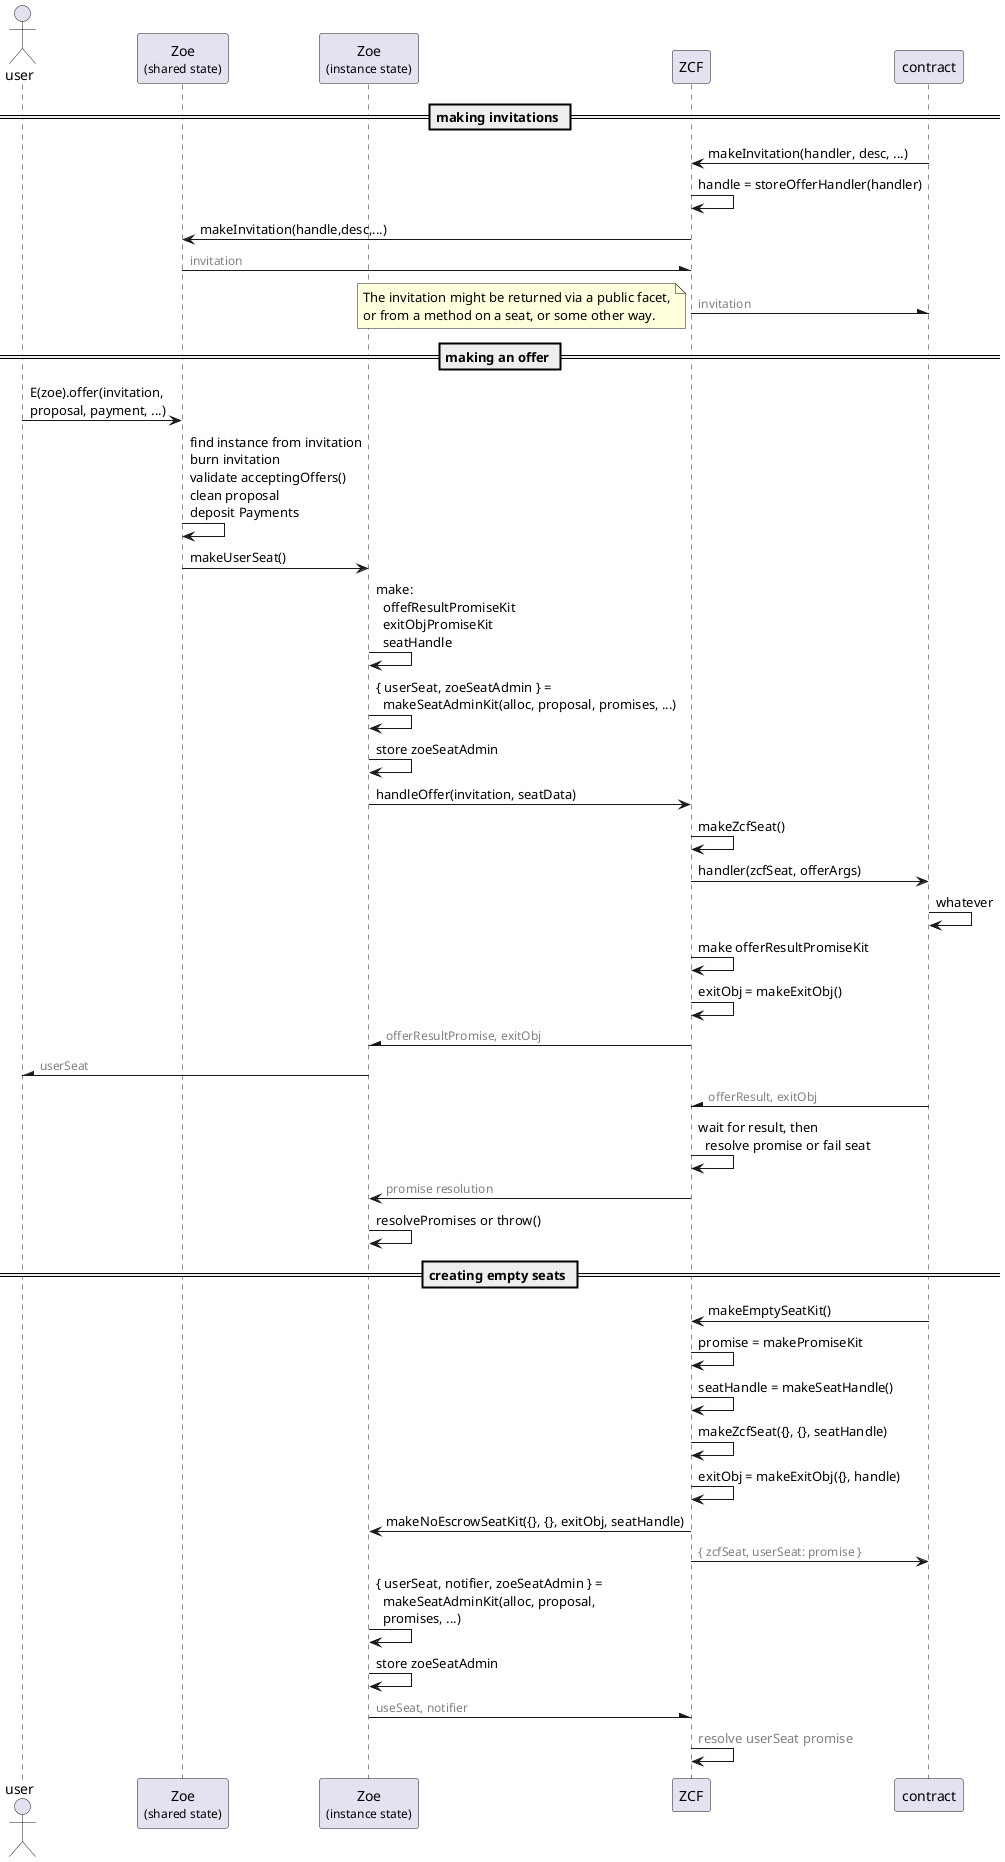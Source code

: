 @startuml Zoe/ZCF: Invitations, Offers, Seats

actor user
participant "Zoe\n<size:12>(shared state)" as Zoe
participant "Zoe\n<size:12>(instance state)" as ZoeInstance
participant ZCF
participant contract

== making invitations ==

contract -> ZCF : makeInvitation(handler, desc, ...)
ZCF -> ZCF : handle = storeOfferHandler(handler)
ZCF -> Zoe : makeInvitation(handle,desc,...)
ZCF /- Zoe : <font color=gray><size:12>invitation
contract /- ZCF : <font color=gray><size:12>invitation
note bottom
The invitation might be returned via a public facet,
or from a method on a seat, or some other way.
end note

== making an offer ==

user -> Zoe : E(zoe).offer(invitation,\nproposal, payment, ...)
Zoe -> Zoe : find instance from invitation\nburn invitation\nvalidate acceptingOffers()\nclean proposal\ndeposit Payments
Zoe -> ZoeInstance : makeUserSeat()
ZoeInstance -> ZoeInstance :make:\n  offefResultPromiseKit\n  exitObjPromiseKit\n  seatHandle
ZoeInstance -> ZoeInstance : { userSeat, zoeSeatAdmin } =\n  makeSeatAdminKit(alloc, proposal, promises, ...)
ZoeInstance -> ZoeInstance : store zoeSeatAdmin
ZoeInstance -> ZCF : handleOffer(invitation, seatData)
ZCF -> ZCF : makeZcfSeat()
ZCF -> contract : handler(zcfSeat, offerArgs)
contract -> contract : whatever
ZCF -> ZCF : make offerResultPromiseKit
ZCF -> ZCF : exitObj = makeExitObj()
ZoeInstance /- ZCF : <font color=gray><size:12>offerResultPromise, exitObj
user /- ZoeInstance : <font color=gray><size:12>userSeat
ZCF /- contract : <font color=gray><size:12>offerResult, exitObj
ZCF -> ZCF : wait for result, then\n  resolve promise or fail seat
ZCF -> ZoeInstance : <font color=gray><size:12>promise resolution
ZoeInstance -> ZoeInstance : resolvePromises or throw()

== creating empty seats ==

contract -> ZCF : makeEmptySeatKit()
ZCF -> ZCF : promise = makePromiseKit
ZCF -> ZCF : seatHandle = makeSeatHandle()
ZCF -> ZCF : makeZcfSeat({}, {}, seatHandle)
ZCF -> ZCF : exitObj = makeExitObj({}, handle)
ZCF -> ZoeInstance : makeNoEscrowSeatKit({}, {}, exitObj, seatHandle)
ZCF -> contract : <font color=gray><size:12>{ zcfSeat, userSeat: promise }
ZoeInstance -> ZoeInstance : { userSeat, notifier, zoeSeatAdmin } =\n  makeSeatAdminKit(alloc, proposal,\n  promises, ...)
ZoeInstance -> ZoeInstance : store zoeSeatAdmin
ZCF /- ZoeInstance : <font color=gray><size:12>useSeat, notifier
ZCF -> ZCF : <font color=gray>resolve userSeat promise

@enduml